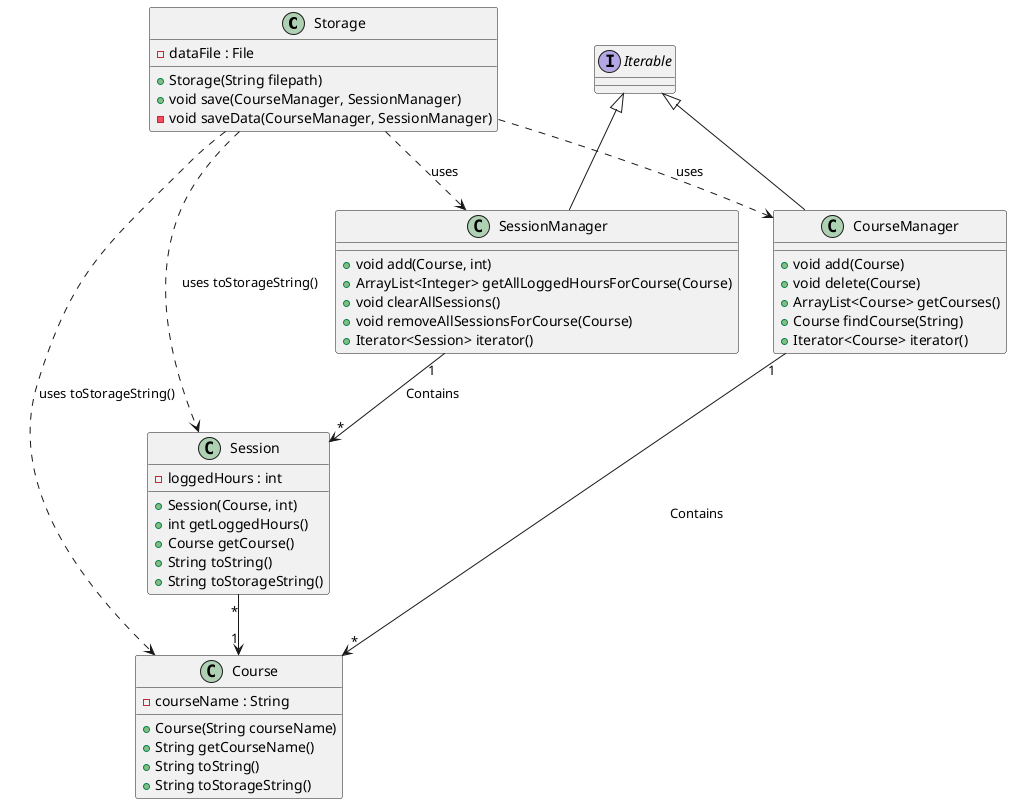 @startuml

class Storage {
    - dataFile : File
    + Storage(String filepath)
    + void save(CourseManager, SessionManager)
    - void saveData(CourseManager, SessionManager)
}

class Course {
    - courseName : String
    + Course(String courseName)
    + String getCourseName()
    + String toString()
    + String toStorageString()
}

class Session {
    - loggedHours : int
    + Session(Course, int)
    + int getLoggedHours()
    + Course getCourse()
    + String toString()
    + String toStorageString()
}

class CourseManager {
    + void add(Course)
    + void delete(Course)
    + ArrayList<Course> getCourses()
    + Course findCourse(String)
    + Iterator<Course> iterator()
}

class SessionManager {
    + void add(Course, int)
    + ArrayList<Integer> getAllLoggedHoursForCourse(Course)
    + void clearAllSessions()
    + void removeAllSessionsForCourse(Course)
    + Iterator<Session> iterator()
}


Storage ..> CourseManager : uses
Storage ..> SessionManager : uses
Storage ..> Course : uses toStorageString()
Storage ..> Session : uses toStorageString()

interface Iterable
Iterable<|-- CourseManager
Iterable <|-- SessionManager

CourseManager "1" --> "*" Course : Contains
SessionManager "1" --> "*" Session : Contains

Session "*"-->"1" Course

@enduml